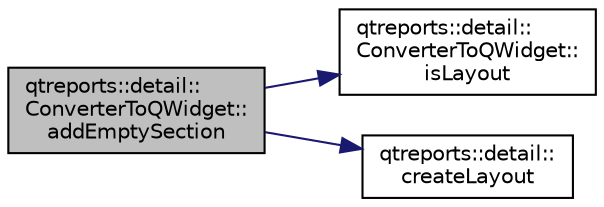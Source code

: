 digraph "qtreports::detail::ConverterToQWidget::addEmptySection"
{
 // INTERACTIVE_SVG=YES
  bgcolor="transparent";
  edge [fontname="Helvetica",fontsize="10",labelfontname="Helvetica",labelfontsize="10"];
  node [fontname="Helvetica",fontsize="10",shape=record];
  rankdir="LR";
  Node1 [label="qtreports::detail::\lConverterToQWidget::\laddEmptySection",height=0.2,width=0.4,color="black", fillcolor="grey75", style="filled", fontcolor="black"];
  Node1 -> Node2 [color="midnightblue",fontsize="10",style="solid",fontname="Helvetica"];
  Node2 [label="qtreports::detail::\lConverterToQWidget::\lisLayout",height=0.2,width=0.4,color="black",URL="$classqtreports_1_1detail_1_1_converter_to_q_widget.html#a76bb37f2855d12afc9056c75cdbc5e0b",tooltip="Проверяет, является ли виджет типа WidgetType::Layout. "];
  Node1 -> Node3 [color="midnightblue",fontsize="10",style="solid",fontname="Helvetica"];
  Node3 [label="qtreports::detail::\lcreateLayout",height=0.2,width=0.4,color="black",URL="$namespaceqtreports_1_1detail.html#a57ac54d6807a30b13e419a3106735b19"];
}
